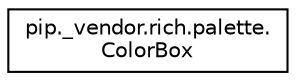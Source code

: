 digraph "Graphical Class Hierarchy"
{
 // LATEX_PDF_SIZE
  edge [fontname="Helvetica",fontsize="10",labelfontname="Helvetica",labelfontsize="10"];
  node [fontname="Helvetica",fontsize="10",shape=record];
  rankdir="LR";
  Node0 [label="pip._vendor.rich.palette.\lColorBox",height=0.2,width=0.4,color="black", fillcolor="white", style="filled",URL="$classpip_1_1__vendor_1_1rich_1_1palette_1_1ColorBox.html",tooltip=" "];
}
